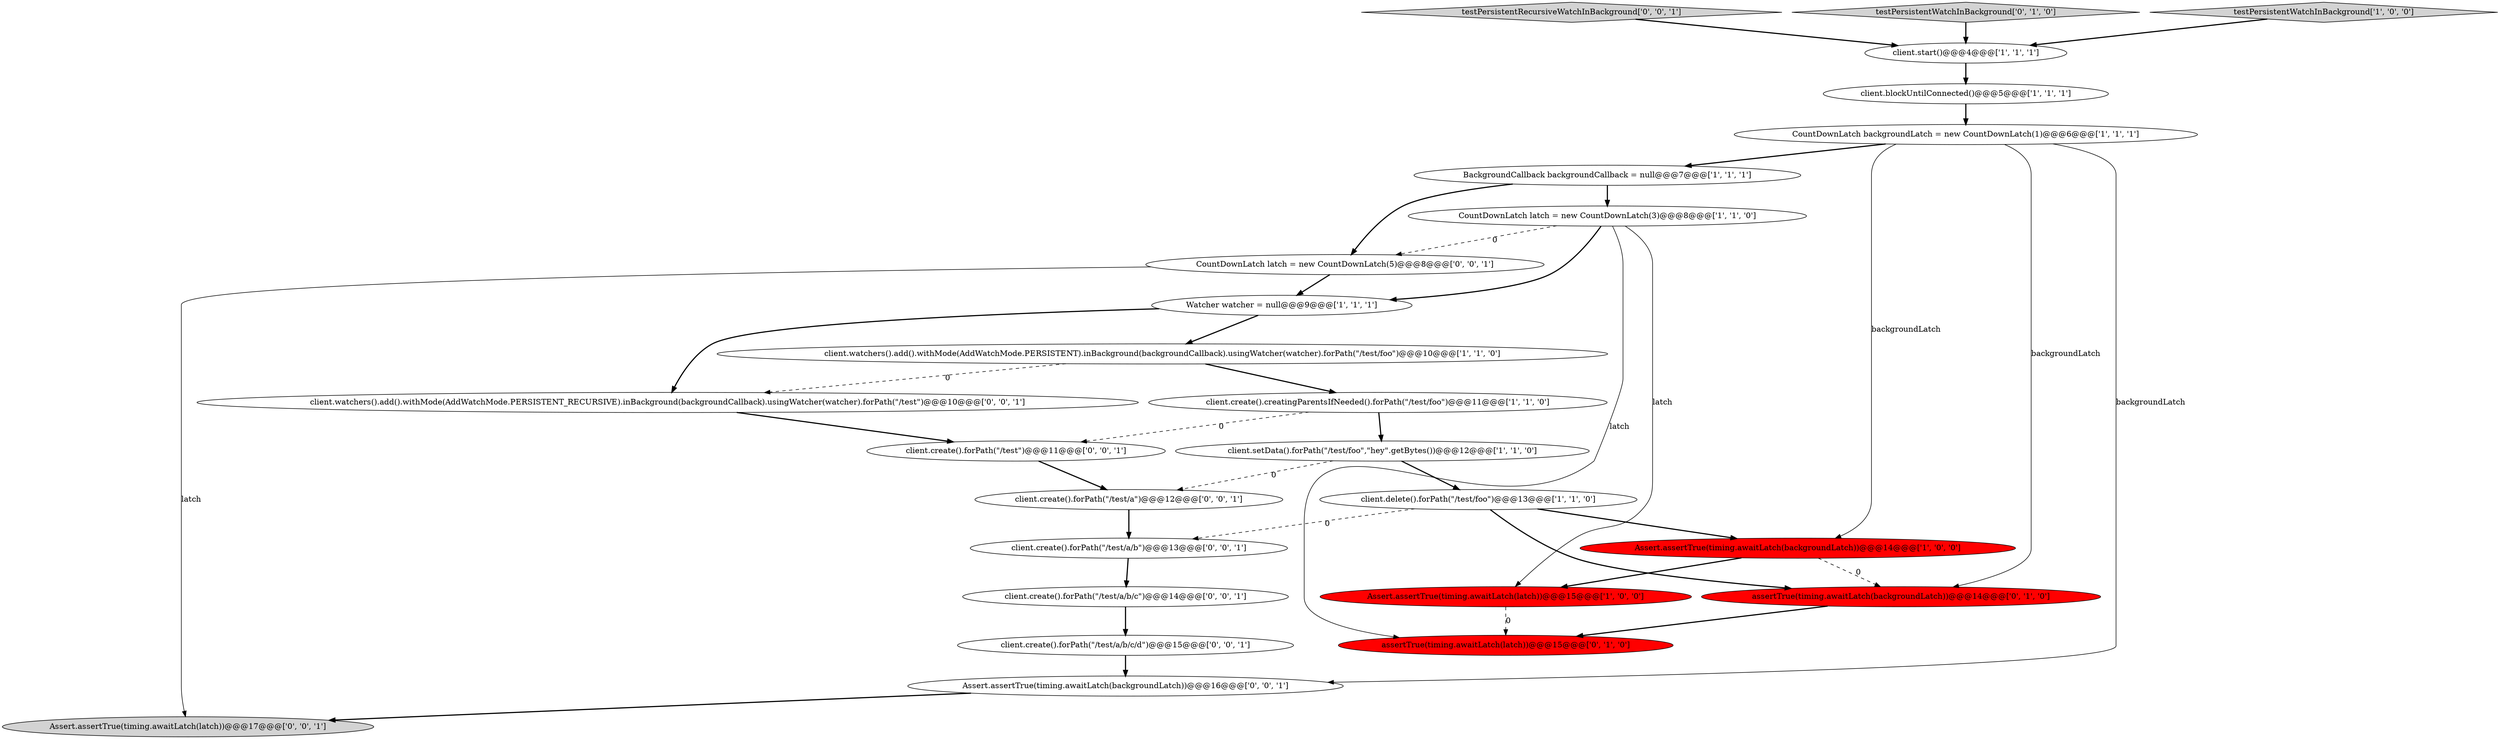 digraph {
3 [style = filled, label = "CountDownLatch latch = new CountDownLatch(3)@@@8@@@['1', '1', '0']", fillcolor = white, shape = ellipse image = "AAA0AAABBB1BBB"];
14 [style = filled, label = "assertTrue(timing.awaitLatch(backgroundLatch))@@@14@@@['0', '1', '0']", fillcolor = red, shape = ellipse image = "AAA1AAABBB2BBB"];
20 [style = filled, label = "client.create().forPath(\"/test/a/b/c/d\")@@@15@@@['0', '0', '1']", fillcolor = white, shape = ellipse image = "AAA0AAABBB3BBB"];
19 [style = filled, label = "Assert.assertTrue(timing.awaitLatch(latch))@@@17@@@['0', '0', '1']", fillcolor = lightgray, shape = ellipse image = "AAA0AAABBB3BBB"];
1 [style = filled, label = "Assert.assertTrue(timing.awaitLatch(latch))@@@15@@@['1', '0', '0']", fillcolor = red, shape = ellipse image = "AAA1AAABBB1BBB"];
21 [style = filled, label = "client.create().forPath(\"/test/a\")@@@12@@@['0', '0', '1']", fillcolor = white, shape = ellipse image = "AAA0AAABBB3BBB"];
24 [style = filled, label = "CountDownLatch latch = new CountDownLatch(5)@@@8@@@['0', '0', '1']", fillcolor = white, shape = ellipse image = "AAA0AAABBB3BBB"];
7 [style = filled, label = "client.create().creatingParentsIfNeeded().forPath(\"/test/foo\")@@@11@@@['1', '1', '0']", fillcolor = white, shape = ellipse image = "AAA0AAABBB1BBB"];
2 [style = filled, label = "client.start()@@@4@@@['1', '1', '1']", fillcolor = white, shape = ellipse image = "AAA0AAABBB1BBB"];
8 [style = filled, label = "client.delete().forPath(\"/test/foo\")@@@13@@@['1', '1', '0']", fillcolor = white, shape = ellipse image = "AAA0AAABBB1BBB"];
25 [style = filled, label = "Assert.assertTrue(timing.awaitLatch(backgroundLatch))@@@16@@@['0', '0', '1']", fillcolor = white, shape = ellipse image = "AAA0AAABBB3BBB"];
17 [style = filled, label = "testPersistentRecursiveWatchInBackground['0', '0', '1']", fillcolor = lightgray, shape = diamond image = "AAA0AAABBB3BBB"];
11 [style = filled, label = "client.setData().forPath(\"/test/foo\",\"hey\".getBytes())@@@12@@@['1', '1', '0']", fillcolor = white, shape = ellipse image = "AAA0AAABBB1BBB"];
13 [style = filled, label = "assertTrue(timing.awaitLatch(latch))@@@15@@@['0', '1', '0']", fillcolor = red, shape = ellipse image = "AAA1AAABBB2BBB"];
6 [style = filled, label = "client.blockUntilConnected()@@@5@@@['1', '1', '1']", fillcolor = white, shape = ellipse image = "AAA0AAABBB1BBB"];
4 [style = filled, label = "CountDownLatch backgroundLatch = new CountDownLatch(1)@@@6@@@['1', '1', '1']", fillcolor = white, shape = ellipse image = "AAA0AAABBB1BBB"];
23 [style = filled, label = "client.create().forPath(\"/test\")@@@11@@@['0', '0', '1']", fillcolor = white, shape = ellipse image = "AAA0AAABBB3BBB"];
0 [style = filled, label = "client.watchers().add().withMode(AddWatchMode.PERSISTENT).inBackground(backgroundCallback).usingWatcher(watcher).forPath(\"/test/foo\")@@@10@@@['1', '1', '0']", fillcolor = white, shape = ellipse image = "AAA0AAABBB1BBB"];
5 [style = filled, label = "Assert.assertTrue(timing.awaitLatch(backgroundLatch))@@@14@@@['1', '0', '0']", fillcolor = red, shape = ellipse image = "AAA1AAABBB1BBB"];
9 [style = filled, label = "Watcher watcher = null@@@9@@@['1', '1', '1']", fillcolor = white, shape = ellipse image = "AAA0AAABBB1BBB"];
22 [style = filled, label = "client.watchers().add().withMode(AddWatchMode.PERSISTENT_RECURSIVE).inBackground(backgroundCallback).usingWatcher(watcher).forPath(\"/test\")@@@10@@@['0', '0', '1']", fillcolor = white, shape = ellipse image = "AAA0AAABBB3BBB"];
15 [style = filled, label = "testPersistentWatchInBackground['0', '1', '0']", fillcolor = lightgray, shape = diamond image = "AAA0AAABBB2BBB"];
18 [style = filled, label = "client.create().forPath(\"/test/a/b/c\")@@@14@@@['0', '0', '1']", fillcolor = white, shape = ellipse image = "AAA0AAABBB3BBB"];
10 [style = filled, label = "BackgroundCallback backgroundCallback = null@@@7@@@['1', '1', '1']", fillcolor = white, shape = ellipse image = "AAA0AAABBB1BBB"];
12 [style = filled, label = "testPersistentWatchInBackground['1', '0', '0']", fillcolor = lightgray, shape = diamond image = "AAA0AAABBB1BBB"];
16 [style = filled, label = "client.create().forPath(\"/test/a/b\")@@@13@@@['0', '0', '1']", fillcolor = white, shape = ellipse image = "AAA0AAABBB3BBB"];
9->22 [style = bold, label=""];
4->10 [style = bold, label=""];
15->2 [style = bold, label=""];
3->1 [style = solid, label="latch"];
7->11 [style = bold, label=""];
16->18 [style = bold, label=""];
5->14 [style = dashed, label="0"];
7->23 [style = dashed, label="0"];
9->0 [style = bold, label=""];
8->16 [style = dashed, label="0"];
2->6 [style = bold, label=""];
10->24 [style = bold, label=""];
3->24 [style = dashed, label="0"];
8->14 [style = bold, label=""];
10->3 [style = bold, label=""];
4->25 [style = solid, label="backgroundLatch"];
3->13 [style = solid, label="latch"];
24->19 [style = solid, label="latch"];
4->5 [style = solid, label="backgroundLatch"];
20->25 [style = bold, label=""];
22->23 [style = bold, label=""];
0->22 [style = dashed, label="0"];
0->7 [style = bold, label=""];
4->14 [style = solid, label="backgroundLatch"];
1->13 [style = dashed, label="0"];
3->9 [style = bold, label=""];
6->4 [style = bold, label=""];
5->1 [style = bold, label=""];
12->2 [style = bold, label=""];
18->20 [style = bold, label=""];
8->5 [style = bold, label=""];
23->21 [style = bold, label=""];
17->2 [style = bold, label=""];
25->19 [style = bold, label=""];
21->16 [style = bold, label=""];
11->8 [style = bold, label=""];
14->13 [style = bold, label=""];
24->9 [style = bold, label=""];
11->21 [style = dashed, label="0"];
}
